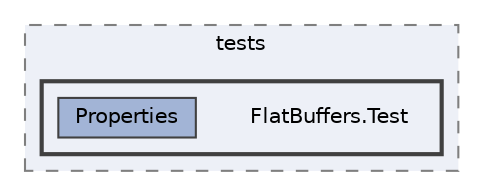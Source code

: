 digraph "flatbuffers/tests/FlatBuffers.Test"
{
 // LATEX_PDF_SIZE
  bgcolor="transparent";
  edge [fontname=Helvetica,fontsize=10,labelfontname=Helvetica,labelfontsize=10];
  node [fontname=Helvetica,fontsize=10,shape=box,height=0.2,width=0.4];
  compound=true
  subgraph clusterdir_8a29680ac58f070fa77498b7cfb0e5d9 {
    graph [ bgcolor="#edf0f7", pencolor="grey50", label="tests", fontname=Helvetica,fontsize=10 style="filled,dashed", URL="dir_8a29680ac58f070fa77498b7cfb0e5d9.html",tooltip=""]
  subgraph clusterdir_f521cd6e68ec3da01bc3b5ae41c1e74c {
    graph [ bgcolor="#edf0f7", pencolor="grey25", label="", fontname=Helvetica,fontsize=10 style="filled,bold", URL="dir_f521cd6e68ec3da01bc3b5ae41c1e74c.html",tooltip=""]
    dir_f521cd6e68ec3da01bc3b5ae41c1e74c [shape=plaintext, label="FlatBuffers.Test"];
  dir_9558a0234f600fc606c5e1aa5f01edf9 [label="Properties", fillcolor="#a2b4d6", color="grey25", style="filled", URL="dir_9558a0234f600fc606c5e1aa5f01edf9.html",tooltip=""];
  }
  }
}
